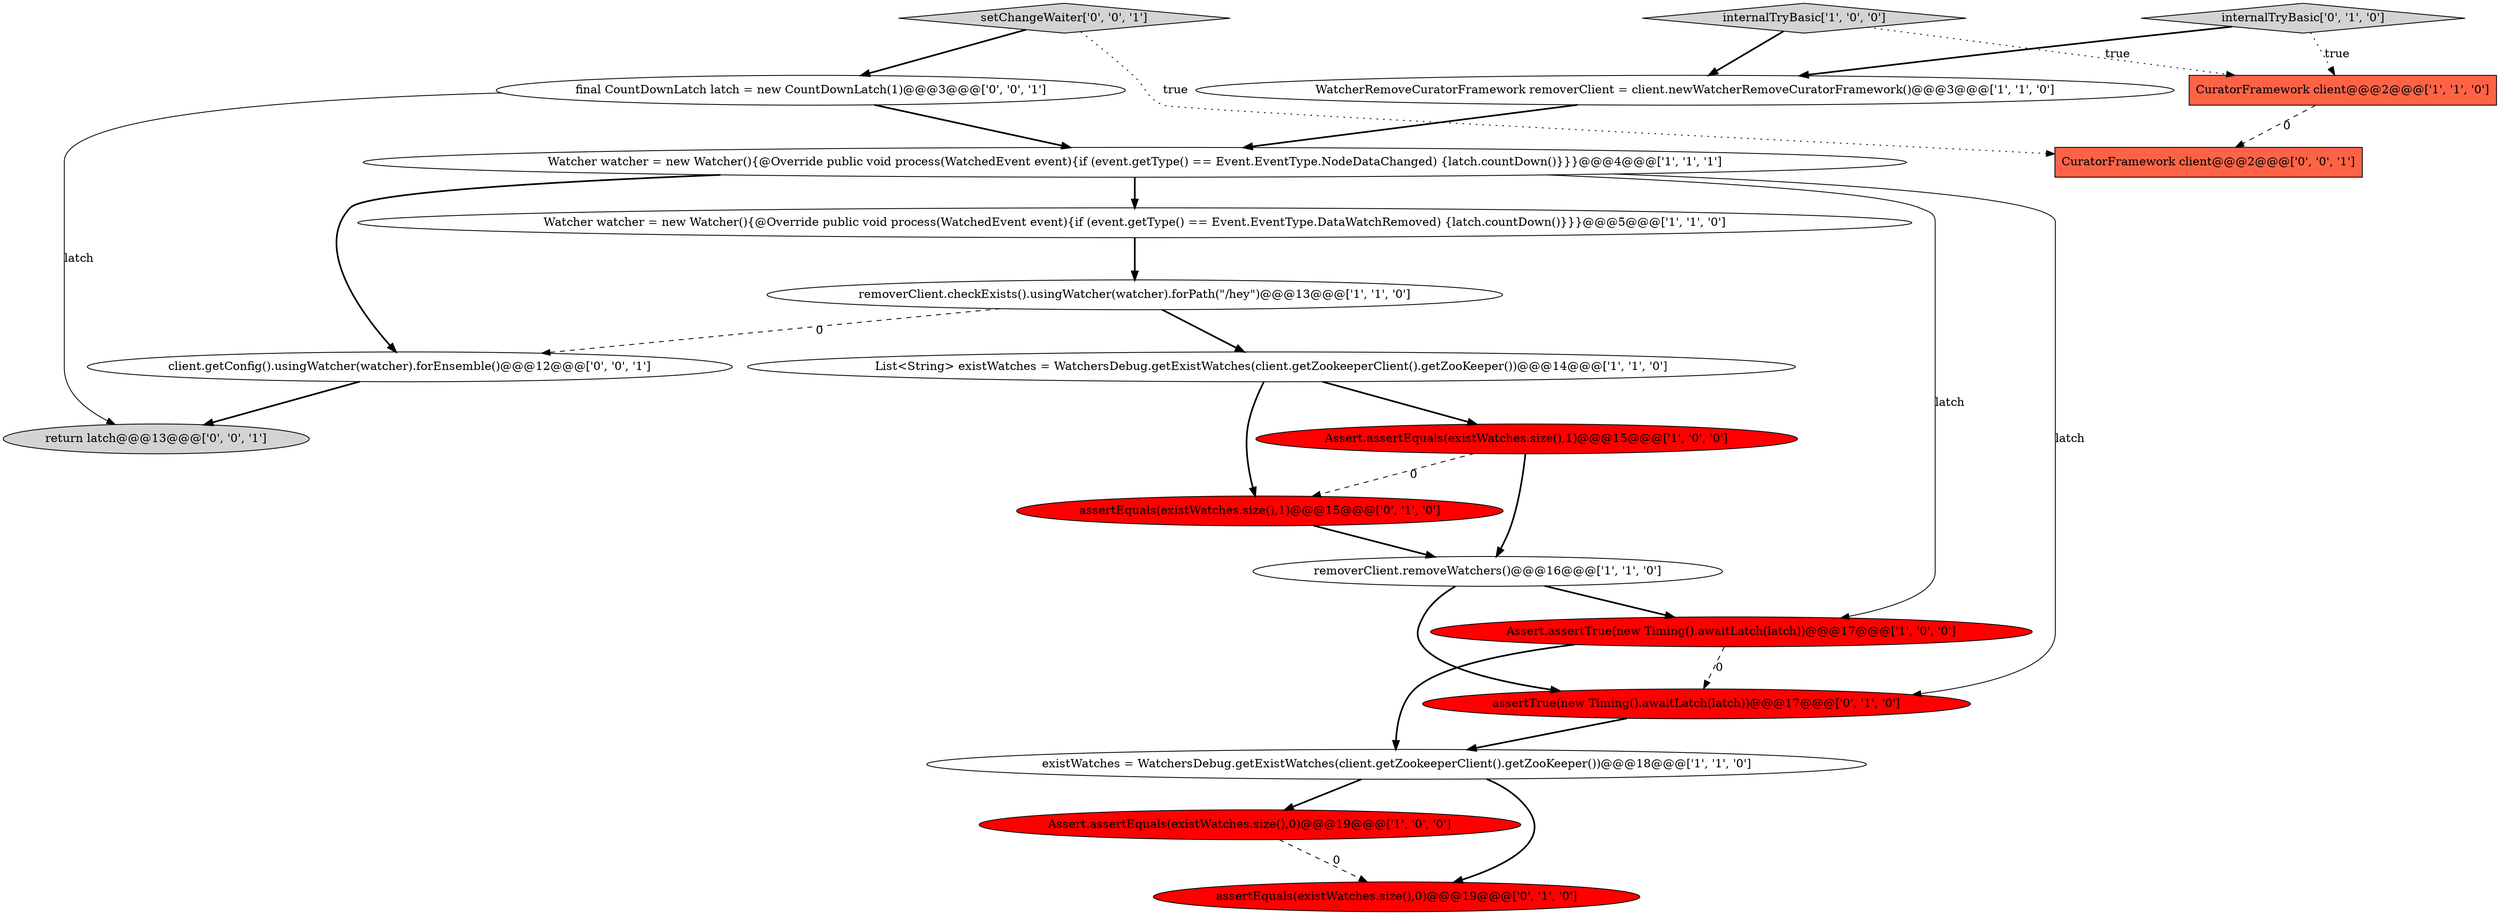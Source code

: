 digraph {
8 [style = filled, label = "removerClient.removeWatchers()@@@16@@@['1', '1', '0']", fillcolor = white, shape = ellipse image = "AAA0AAABBB1BBB"];
11 [style = filled, label = "internalTryBasic['1', '0', '0']", fillcolor = lightgray, shape = diamond image = "AAA0AAABBB1BBB"];
17 [style = filled, label = "final CountDownLatch latch = new CountDownLatch(1)@@@3@@@['0', '0', '1']", fillcolor = white, shape = ellipse image = "AAA0AAABBB3BBB"];
19 [style = filled, label = "client.getConfig().usingWatcher(watcher).forEnsemble()@@@12@@@['0', '0', '1']", fillcolor = white, shape = ellipse image = "AAA0AAABBB3BBB"];
12 [style = filled, label = "assertTrue(new Timing().awaitLatch(latch))@@@17@@@['0', '1', '0']", fillcolor = red, shape = ellipse image = "AAA1AAABBB2BBB"];
10 [style = filled, label = "Assert.assertEquals(existWatches.size(),0)@@@19@@@['1', '0', '0']", fillcolor = red, shape = ellipse image = "AAA1AAABBB1BBB"];
14 [style = filled, label = "assertEquals(existWatches.size(),0)@@@19@@@['0', '1', '0']", fillcolor = red, shape = ellipse image = "AAA1AAABBB2BBB"];
15 [style = filled, label = "assertEquals(existWatches.size(),1)@@@15@@@['0', '1', '0']", fillcolor = red, shape = ellipse image = "AAA1AAABBB2BBB"];
3 [style = filled, label = "Watcher watcher = new Watcher(){@Override public void process(WatchedEvent event){if (event.getType() == Event.EventType.DataWatchRemoved) {latch.countDown()}}}@@@5@@@['1', '1', '0']", fillcolor = white, shape = ellipse image = "AAA0AAABBB1BBB"];
7 [style = filled, label = "Watcher watcher = new Watcher(){@Override public void process(WatchedEvent event){if (event.getType() == Event.EventType.NodeDataChanged) {latch.countDown()}}}@@@4@@@['1', '1', '1']", fillcolor = white, shape = ellipse image = "AAA0AAABBB1BBB"];
5 [style = filled, label = "WatcherRemoveCuratorFramework removerClient = client.newWatcherRemoveCuratorFramework()@@@3@@@['1', '1', '0']", fillcolor = white, shape = ellipse image = "AAA0AAABBB1BBB"];
2 [style = filled, label = "Assert.assertTrue(new Timing().awaitLatch(latch))@@@17@@@['1', '0', '0']", fillcolor = red, shape = ellipse image = "AAA1AAABBB1BBB"];
16 [style = filled, label = "return latch@@@13@@@['0', '0', '1']", fillcolor = lightgray, shape = ellipse image = "AAA0AAABBB3BBB"];
20 [style = filled, label = "setChangeWaiter['0', '0', '1']", fillcolor = lightgray, shape = diamond image = "AAA0AAABBB3BBB"];
6 [style = filled, label = "List<String> existWatches = WatchersDebug.getExistWatches(client.getZookeeperClient().getZooKeeper())@@@14@@@['1', '1', '0']", fillcolor = white, shape = ellipse image = "AAA0AAABBB1BBB"];
9 [style = filled, label = "removerClient.checkExists().usingWatcher(watcher).forPath(\"/hey\")@@@13@@@['1', '1', '0']", fillcolor = white, shape = ellipse image = "AAA0AAABBB1BBB"];
4 [style = filled, label = "Assert.assertEquals(existWatches.size(),1)@@@15@@@['1', '0', '0']", fillcolor = red, shape = ellipse image = "AAA1AAABBB1BBB"];
18 [style = filled, label = "CuratorFramework client@@@2@@@['0', '0', '1']", fillcolor = tomato, shape = box image = "AAA0AAABBB3BBB"];
0 [style = filled, label = "CuratorFramework client@@@2@@@['1', '1', '0']", fillcolor = tomato, shape = box image = "AAA0AAABBB1BBB"];
1 [style = filled, label = "existWatches = WatchersDebug.getExistWatches(client.getZookeeperClient().getZooKeeper())@@@18@@@['1', '1', '0']", fillcolor = white, shape = ellipse image = "AAA0AAABBB1BBB"];
13 [style = filled, label = "internalTryBasic['0', '1', '0']", fillcolor = lightgray, shape = diamond image = "AAA0AAABBB2BBB"];
7->12 [style = solid, label="latch"];
20->17 [style = bold, label=""];
7->2 [style = solid, label="latch"];
2->1 [style = bold, label=""];
12->1 [style = bold, label=""];
7->3 [style = bold, label=""];
6->15 [style = bold, label=""];
9->6 [style = bold, label=""];
19->16 [style = bold, label=""];
17->16 [style = solid, label="latch"];
17->7 [style = bold, label=""];
3->9 [style = bold, label=""];
9->19 [style = dashed, label="0"];
6->4 [style = bold, label=""];
11->5 [style = bold, label=""];
2->12 [style = dashed, label="0"];
8->2 [style = bold, label=""];
13->0 [style = dotted, label="true"];
4->15 [style = dashed, label="0"];
11->0 [style = dotted, label="true"];
13->5 [style = bold, label=""];
20->18 [style = dotted, label="true"];
0->18 [style = dashed, label="0"];
5->7 [style = bold, label=""];
4->8 [style = bold, label=""];
1->14 [style = bold, label=""];
1->10 [style = bold, label=""];
7->19 [style = bold, label=""];
15->8 [style = bold, label=""];
8->12 [style = bold, label=""];
10->14 [style = dashed, label="0"];
}
